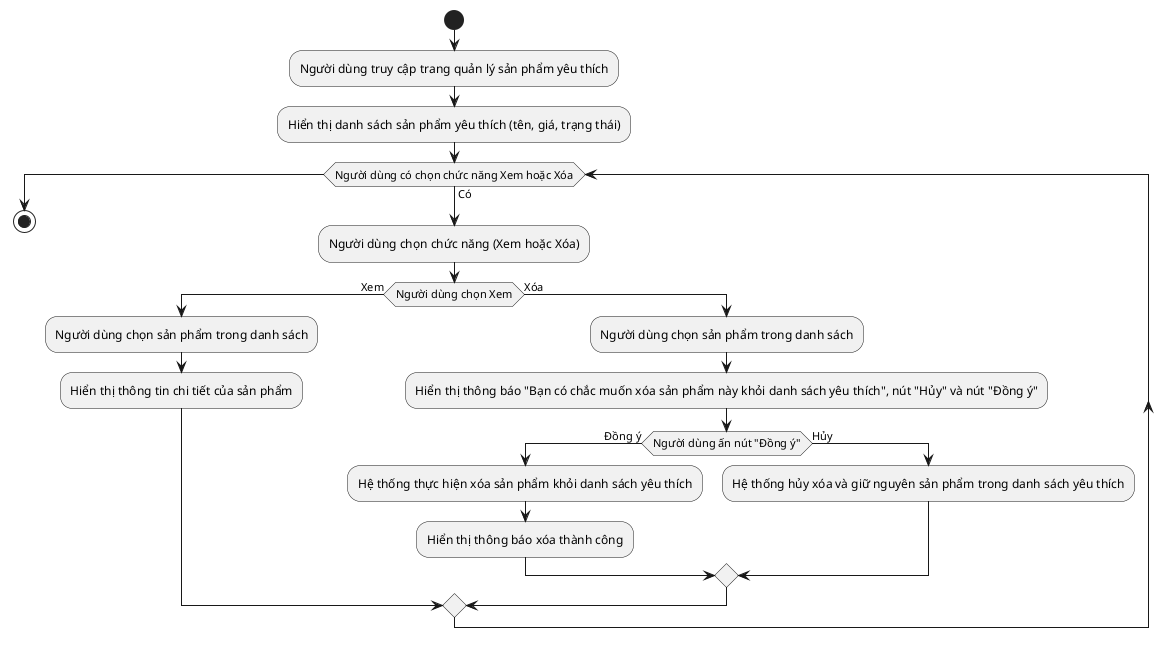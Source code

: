@startuml
start

:Người dùng truy cập trang quản lý sản phẩm yêu thích;
:Hiển thị danh sách sản phẩm yêu thích (tên, giá, trạng thái);
while (Người dùng có chọn chức năng Xem hoặc Xóa) is (Có)
    :Người dùng chọn chức năng (Xem hoặc Xóa);
    if (Người dùng chọn Xem) then (Xem)
        :Người dùng chọn sản phẩm trong danh sách;
        :Hiển thị thông tin chi tiết của sản phẩm;
    else (Xóa)
        :Người dùng chọn sản phẩm trong danh sách;
        :Hiển thị thông báo "Bạn có chắc muốn xóa sản phẩm này khỏi danh sách yêu thích", nút "Hủy" và nút "Đồng ý";
        if (Người dùng ấn nút "Đồng ý") then (Đồng ý)
            :Hệ thống thực hiện xóa sản phẩm khỏi danh sách yêu thích;
            :Hiển thị thông báo xóa thành công;
        else (Hủy)
            :Hệ thống hủy xóa và giữ nguyên sản phẩm trong danh sách yêu thích;
        endif
    endif
endwhile

stop
@enduml
